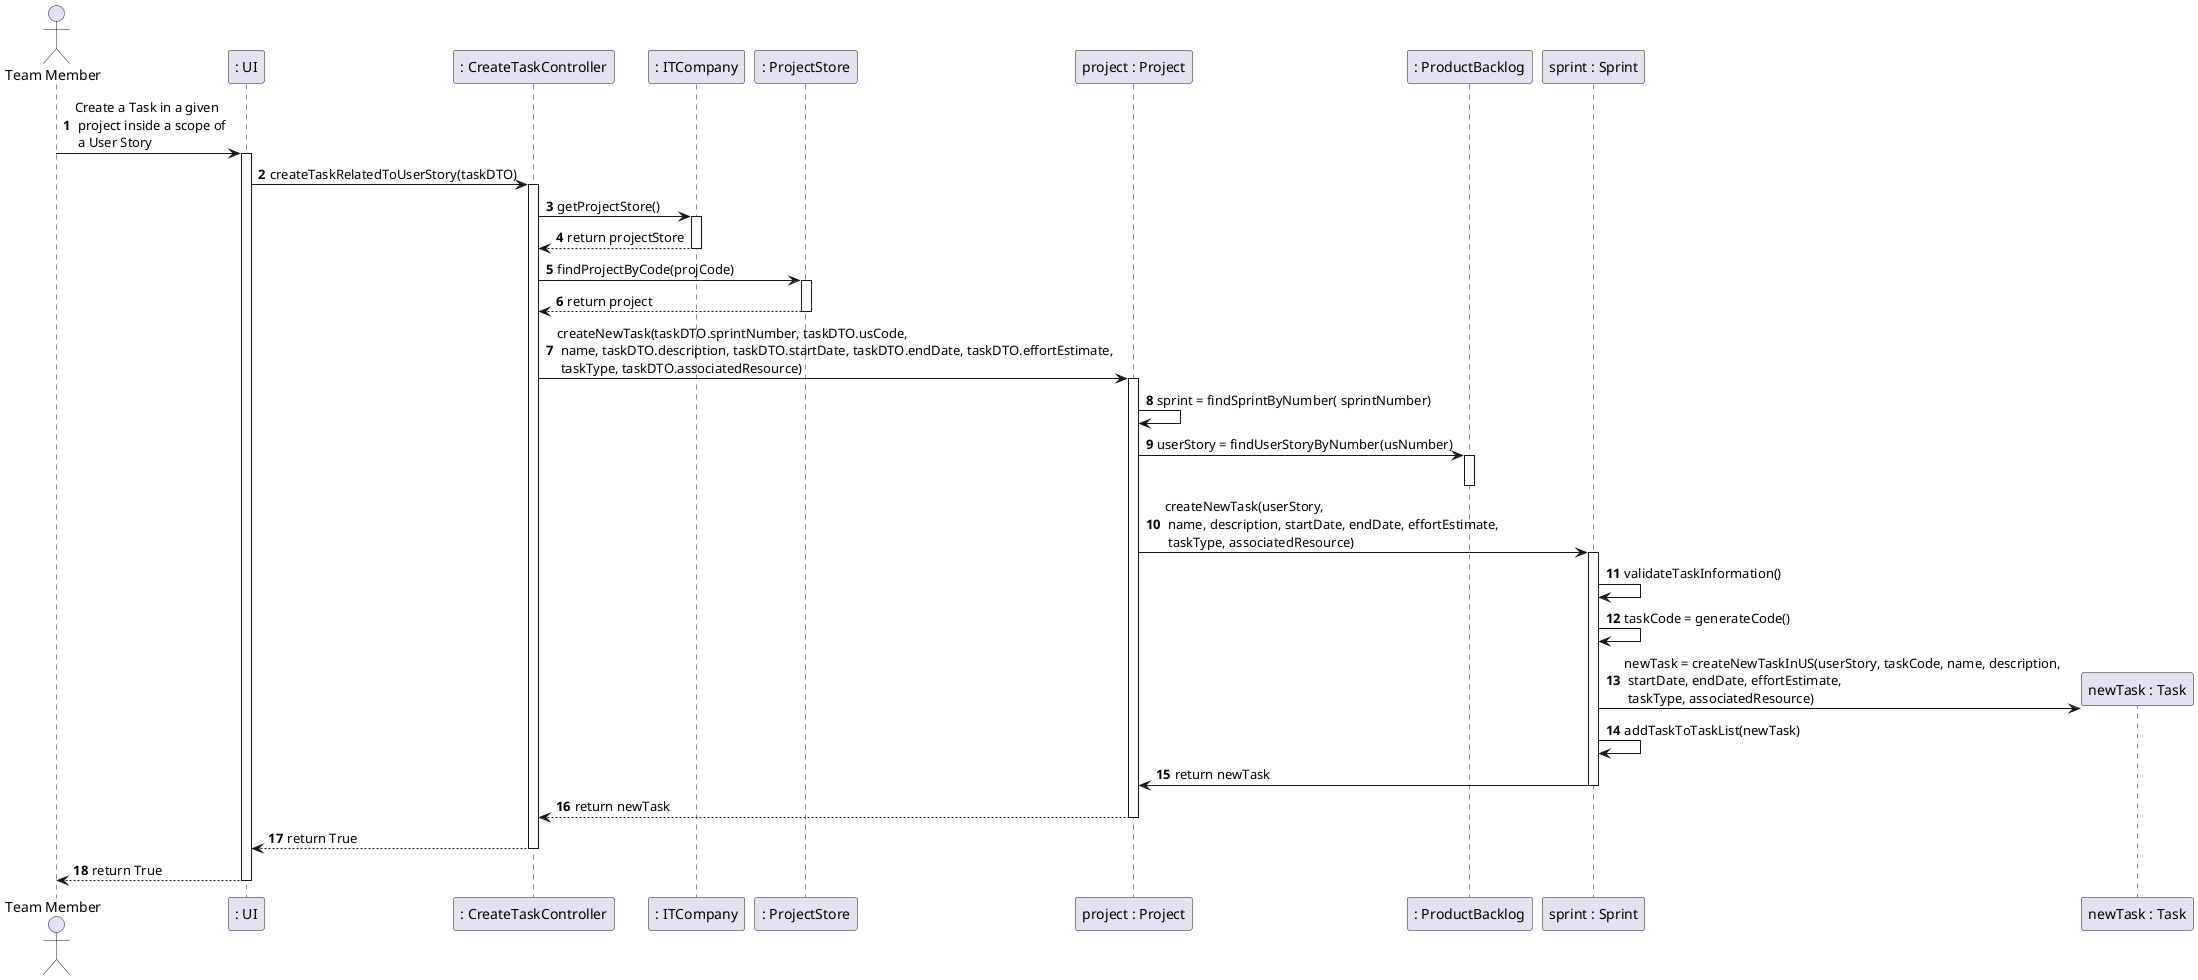 @startuml
'https://plantuml.com/sequence-diagram
actor "Team Member" as TM
participant ": UI" as UI
participant ": CreateTaskController" as controller
participant ": ITCompany" as IT
participant ": ProjectStore"
participant "project : Project" as project
participant ": ProductBacklog" as pB
participant "sprint : Sprint" as sprint
participant "newTask : Task"

autonumber

TM -> UI : Create a Task in a given\n project inside a scope of \n a User Story
activate UI
UI -> controller: createTaskRelatedToUserStory(taskDTO)
activate controller

controller -> IT : getProjectStore()
activate IT
controller <-- IT : return projectStore
deactivate IT
controller -> ": ProjectStore" : findProjectByCode(projCode)
activate ": ProjectStore"
controller <-- ": ProjectStore" : return project

deactivate ": ProjectStore"
controller-> project : createNewTask(taskDTO.sprintNumber, taskDTO.usCode, \n name, taskDTO.description, taskDTO.startDate, taskDTO.endDate, taskDTO.effortEstimate, \n taskType, taskDTO.associatedResource)
activate project
project -> project : sprint = findSprintByNumber( sprintNumber)
project -> pB : userStory = findUserStoryByNumber(usNumber)
activate pB
deactivate pB
project -> sprint : createNewTask(userStory, \n name, description, startDate, endDate, effortEstimate, \n taskType, associatedResource)
activate sprint
sprint -> sprint : validateTaskInformation()
sprint -> sprint : taskCode = generateCode()
sprint-> "newTask : Task" ** : newTask = createNewTaskInUS(userStory, taskCode, name, description, \n startDate, endDate, effortEstimate, \n taskType, associatedResource)
sprint -> sprint : addTaskToTaskList(newTask)
sprint -> project : return newTask
deactivate sprint
controller <-- project : return newTask
deactivate project


UI <-- controller : return True
deactivate controller
TM <-- UI : return True
deactivate UI



@enduml